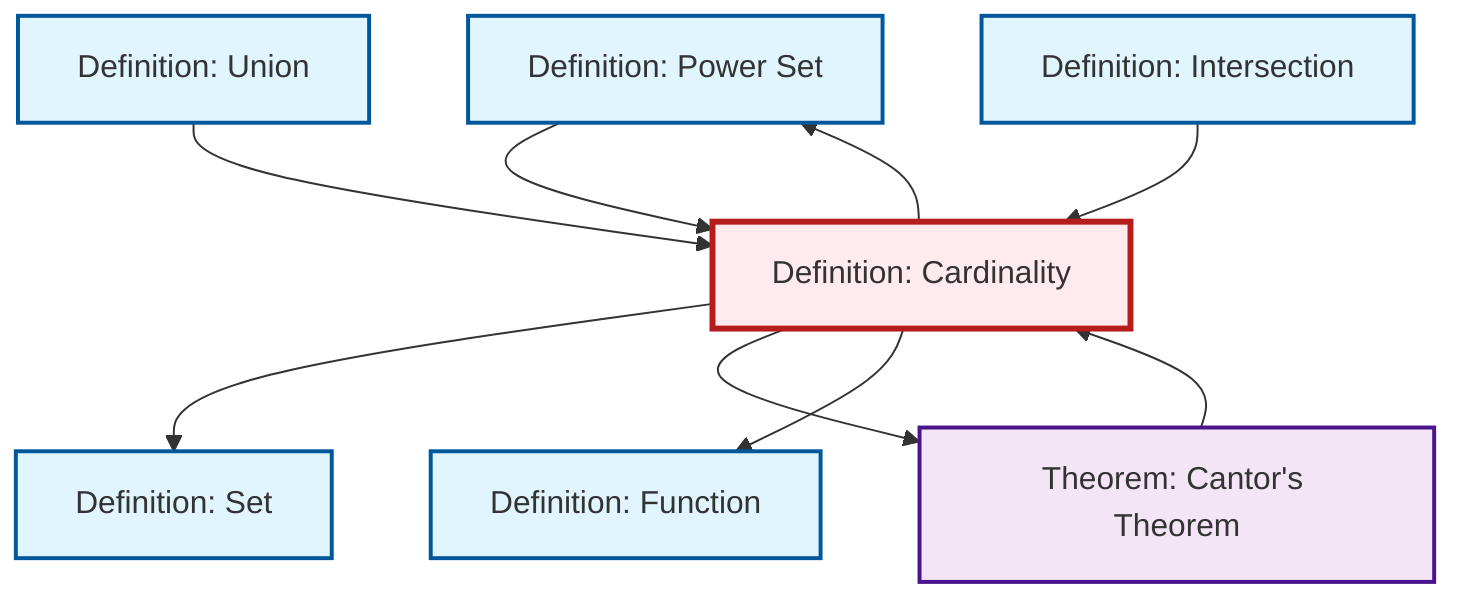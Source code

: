 graph TD
    classDef definition fill:#e1f5fe,stroke:#01579b,stroke-width:2px
    classDef theorem fill:#f3e5f5,stroke:#4a148c,stroke-width:2px
    classDef axiom fill:#fff3e0,stroke:#e65100,stroke-width:2px
    classDef example fill:#e8f5e9,stroke:#1b5e20,stroke-width:2px
    classDef current fill:#ffebee,stroke:#b71c1c,stroke-width:3px
    def-function["Definition: Function"]:::definition
    def-power-set["Definition: Power Set"]:::definition
    def-union["Definition: Union"]:::definition
    def-cardinality["Definition: Cardinality"]:::definition
    def-set["Definition: Set"]:::definition
    thm-cantor["Theorem: Cantor's Theorem"]:::theorem
    def-intersection["Definition: Intersection"]:::definition
    def-cardinality --> def-set
    def-cardinality --> thm-cantor
    def-power-set --> def-cardinality
    def-cardinality --> def-function
    def-cardinality --> def-power-set
    thm-cantor --> def-cardinality
    def-union --> def-cardinality
    def-intersection --> def-cardinality
    class def-cardinality current